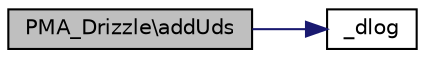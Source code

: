 digraph G
{
  edge [fontname="Helvetica",fontsize="10",labelfontname="Helvetica",labelfontsize="10"];
  node [fontname="Helvetica",fontsize="10",shape=record];
  rankdir="LR";
  Node1 [label="PMA_Drizzle\\addUds",height=0.2,width=0.4,color="black", fillcolor="grey75", style="filled" fontcolor="black"];
  Node1 -> Node2 [color="midnightblue",fontsize="10",style="solid",fontname="Helvetica"];
  Node2 [label="_dlog",height=0.2,width=0.4,color="black", fillcolor="white", style="filled",URL="$drizzle-wrappers_8lib_8php.html#a8e3779809511f4adea7052f20b4b7841"];
}
